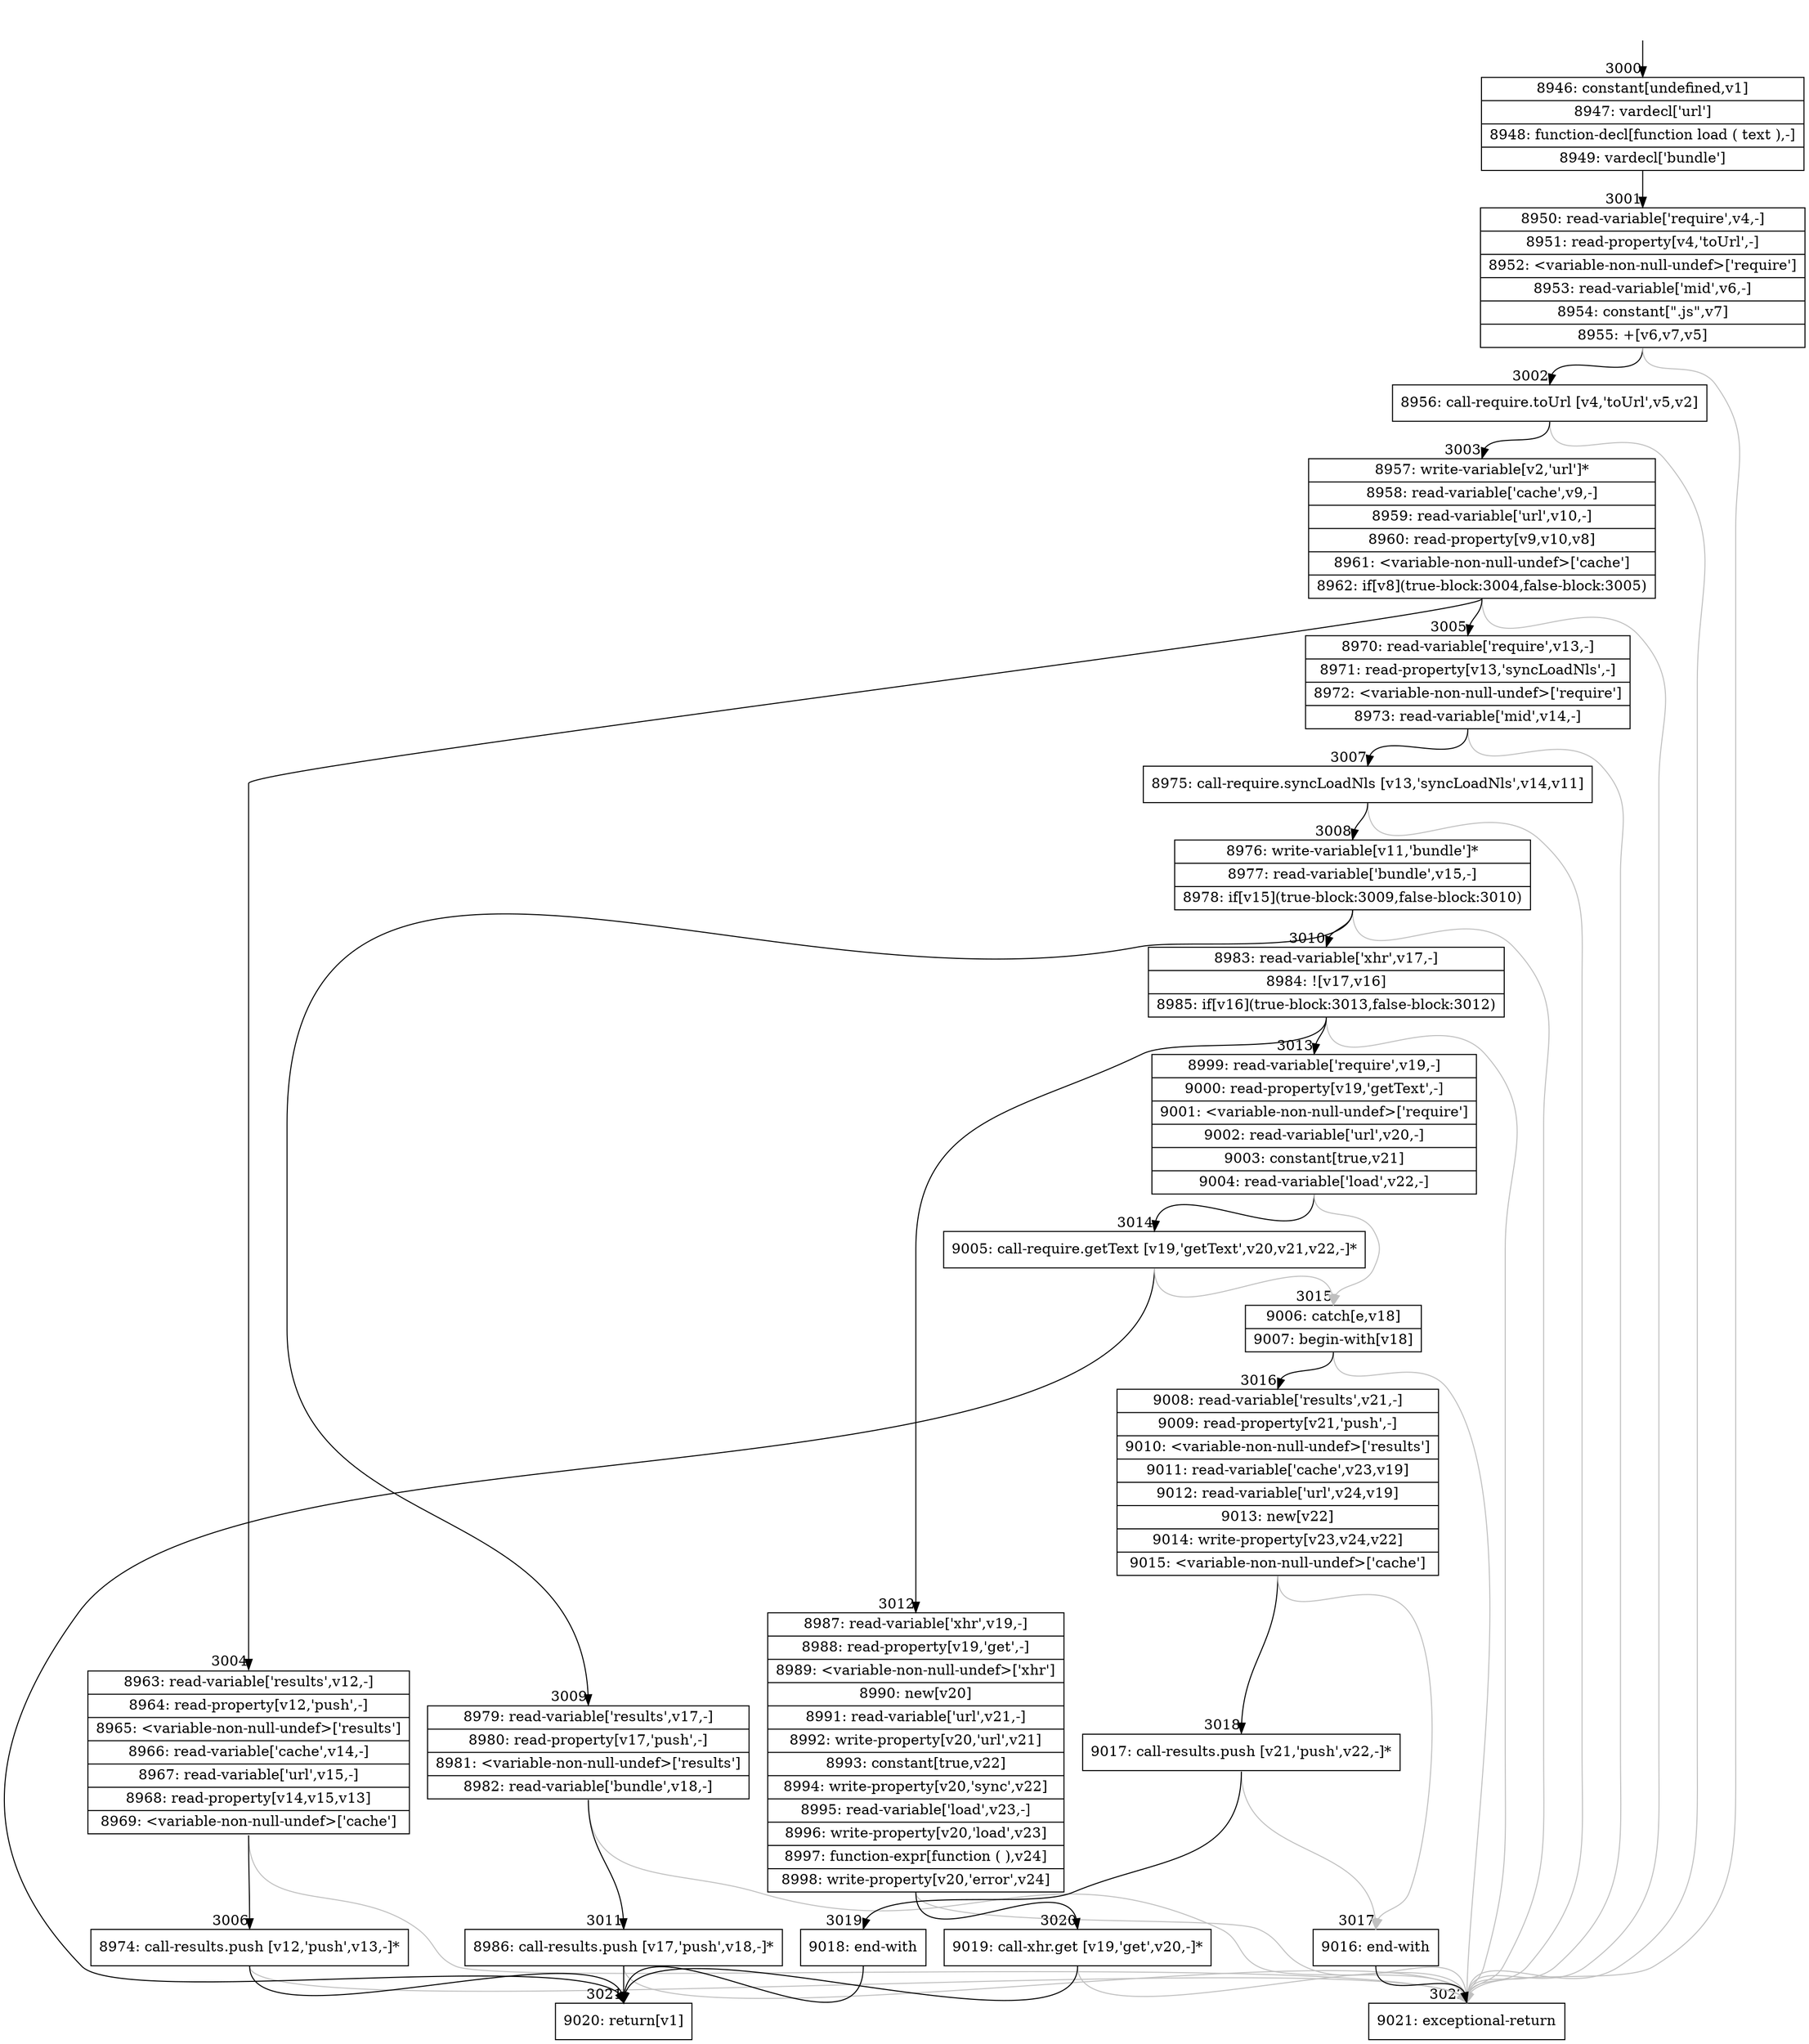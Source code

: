 digraph {
rankdir="TD"
BB_entry184[shape=none,label=""];
BB_entry184 -> BB3000 [tailport=s, headport=n, headlabel="    3000"]
BB3000 [shape=record label="{8946: constant[undefined,v1]|8947: vardecl['url']|8948: function-decl[function load ( text ),-]|8949: vardecl['bundle']}" ] 
BB3000 -> BB3001 [tailport=s, headport=n, headlabel="      3001"]
BB3001 [shape=record label="{8950: read-variable['require',v4,-]|8951: read-property[v4,'toUrl',-]|8952: \<variable-non-null-undef\>['require']|8953: read-variable['mid',v6,-]|8954: constant[\".js\",v7]|8955: +[v6,v7,v5]}" ] 
BB3001 -> BB3002 [tailport=s, headport=n, headlabel="      3002"]
BB3001 -> BB3022 [tailport=s, headport=n, color=gray, headlabel="      3022"]
BB3002 [shape=record label="{8956: call-require.toUrl [v4,'toUrl',v5,v2]}" ] 
BB3002 -> BB3003 [tailport=s, headport=n, headlabel="      3003"]
BB3002 -> BB3022 [tailport=s, headport=n, color=gray]
BB3003 [shape=record label="{8957: write-variable[v2,'url']*|8958: read-variable['cache',v9,-]|8959: read-variable['url',v10,-]|8960: read-property[v9,v10,v8]|8961: \<variable-non-null-undef\>['cache']|8962: if[v8](true-block:3004,false-block:3005)}" ] 
BB3003 -> BB3004 [tailport=s, headport=n, headlabel="      3004"]
BB3003 -> BB3005 [tailport=s, headport=n, headlabel="      3005"]
BB3003 -> BB3022 [tailport=s, headport=n, color=gray]
BB3004 [shape=record label="{8963: read-variable['results',v12,-]|8964: read-property[v12,'push',-]|8965: \<variable-non-null-undef\>['results']|8966: read-variable['cache',v14,-]|8967: read-variable['url',v15,-]|8968: read-property[v14,v15,v13]|8969: \<variable-non-null-undef\>['cache']}" ] 
BB3004 -> BB3006 [tailport=s, headport=n, headlabel="      3006"]
BB3004 -> BB3022 [tailport=s, headport=n, color=gray]
BB3005 [shape=record label="{8970: read-variable['require',v13,-]|8971: read-property[v13,'syncLoadNls',-]|8972: \<variable-non-null-undef\>['require']|8973: read-variable['mid',v14,-]}" ] 
BB3005 -> BB3007 [tailport=s, headport=n, headlabel="      3007"]
BB3005 -> BB3022 [tailport=s, headport=n, color=gray]
BB3006 [shape=record label="{8974: call-results.push [v12,'push',v13,-]*}" ] 
BB3006 -> BB3021 [tailport=s, headport=n, headlabel="      3021"]
BB3006 -> BB3022 [tailport=s, headport=n, color=gray]
BB3007 [shape=record label="{8975: call-require.syncLoadNls [v13,'syncLoadNls',v14,v11]}" ] 
BB3007 -> BB3008 [tailport=s, headport=n, headlabel="      3008"]
BB3007 -> BB3022 [tailport=s, headport=n, color=gray]
BB3008 [shape=record label="{8976: write-variable[v11,'bundle']*|8977: read-variable['bundle',v15,-]|8978: if[v15](true-block:3009,false-block:3010)}" ] 
BB3008 -> BB3009 [tailport=s, headport=n, headlabel="      3009"]
BB3008 -> BB3010 [tailport=s, headport=n, headlabel="      3010"]
BB3008 -> BB3022 [tailport=s, headport=n, color=gray]
BB3009 [shape=record label="{8979: read-variable['results',v17,-]|8980: read-property[v17,'push',-]|8981: \<variable-non-null-undef\>['results']|8982: read-variable['bundle',v18,-]}" ] 
BB3009 -> BB3011 [tailport=s, headport=n, headlabel="      3011"]
BB3009 -> BB3022 [tailport=s, headport=n, color=gray]
BB3010 [shape=record label="{8983: read-variable['xhr',v17,-]|8984: ![v17,v16]|8985: if[v16](true-block:3013,false-block:3012)}" ] 
BB3010 -> BB3013 [tailport=s, headport=n, headlabel="      3013"]
BB3010 -> BB3012 [tailport=s, headport=n, headlabel="      3012"]
BB3010 -> BB3022 [tailport=s, headport=n, color=gray]
BB3011 [shape=record label="{8986: call-results.push [v17,'push',v18,-]*}" ] 
BB3011 -> BB3021 [tailport=s, headport=n]
BB3011 -> BB3022 [tailport=s, headport=n, color=gray]
BB3012 [shape=record label="{8987: read-variable['xhr',v19,-]|8988: read-property[v19,'get',-]|8989: \<variable-non-null-undef\>['xhr']|8990: new[v20]|8991: read-variable['url',v21,-]|8992: write-property[v20,'url',v21]|8993: constant[true,v22]|8994: write-property[v20,'sync',v22]|8995: read-variable['load',v23,-]|8996: write-property[v20,'load',v23]|8997: function-expr[function ( ),v24]|8998: write-property[v20,'error',v24]}" ] 
BB3012 -> BB3020 [tailport=s, headport=n, headlabel="      3020"]
BB3012 -> BB3022 [tailport=s, headport=n, color=gray]
BB3013 [shape=record label="{8999: read-variable['require',v19,-]|9000: read-property[v19,'getText',-]|9001: \<variable-non-null-undef\>['require']|9002: read-variable['url',v20,-]|9003: constant[true,v21]|9004: read-variable['load',v22,-]}" ] 
BB3013 -> BB3014 [tailport=s, headport=n, headlabel="      3014"]
BB3013 -> BB3015 [tailport=s, headport=n, color=gray, headlabel="      3015"]
BB3014 [shape=record label="{9005: call-require.getText [v19,'getText',v20,v21,v22,-]*}" ] 
BB3014 -> BB3021 [tailport=s, headport=n]
BB3014 -> BB3015 [tailport=s, headport=n, color=gray]
BB3015 [shape=record label="{9006: catch[e,v18]|9007: begin-with[v18]}" ] 
BB3015 -> BB3016 [tailport=s, headport=n, headlabel="      3016"]
BB3015 -> BB3022 [tailport=s, headport=n, color=gray]
BB3016 [shape=record label="{9008: read-variable['results',v21,-]|9009: read-property[v21,'push',-]|9010: \<variable-non-null-undef\>['results']|9011: read-variable['cache',v23,v19]|9012: read-variable['url',v24,v19]|9013: new[v22]|9014: write-property[v23,v24,v22]|9015: \<variable-non-null-undef\>['cache']}" ] 
BB3016 -> BB3018 [tailport=s, headport=n, headlabel="      3018"]
BB3016 -> BB3017 [tailport=s, headport=n, color=gray, headlabel="      3017"]
BB3017 [shape=record label="{9016: end-with}" ] 
BB3017 -> BB3022 [tailport=s, headport=n]
BB3018 [shape=record label="{9017: call-results.push [v21,'push',v22,-]*}" ] 
BB3018 -> BB3019 [tailport=s, headport=n, headlabel="      3019"]
BB3018 -> BB3017 [tailport=s, headport=n, color=gray]
BB3019 [shape=record label="{9018: end-with}" ] 
BB3019 -> BB3021 [tailport=s, headport=n]
BB3020 [shape=record label="{9019: call-xhr.get [v19,'get',v20,-]*}" ] 
BB3020 -> BB3021 [tailport=s, headport=n]
BB3020 -> BB3022 [tailport=s, headport=n, color=gray]
BB3021 [shape=record label="{9020: return[v1]}" ] 
BB3022 [shape=record label="{9021: exceptional-return}" ] 
//#$~ 3419
}
